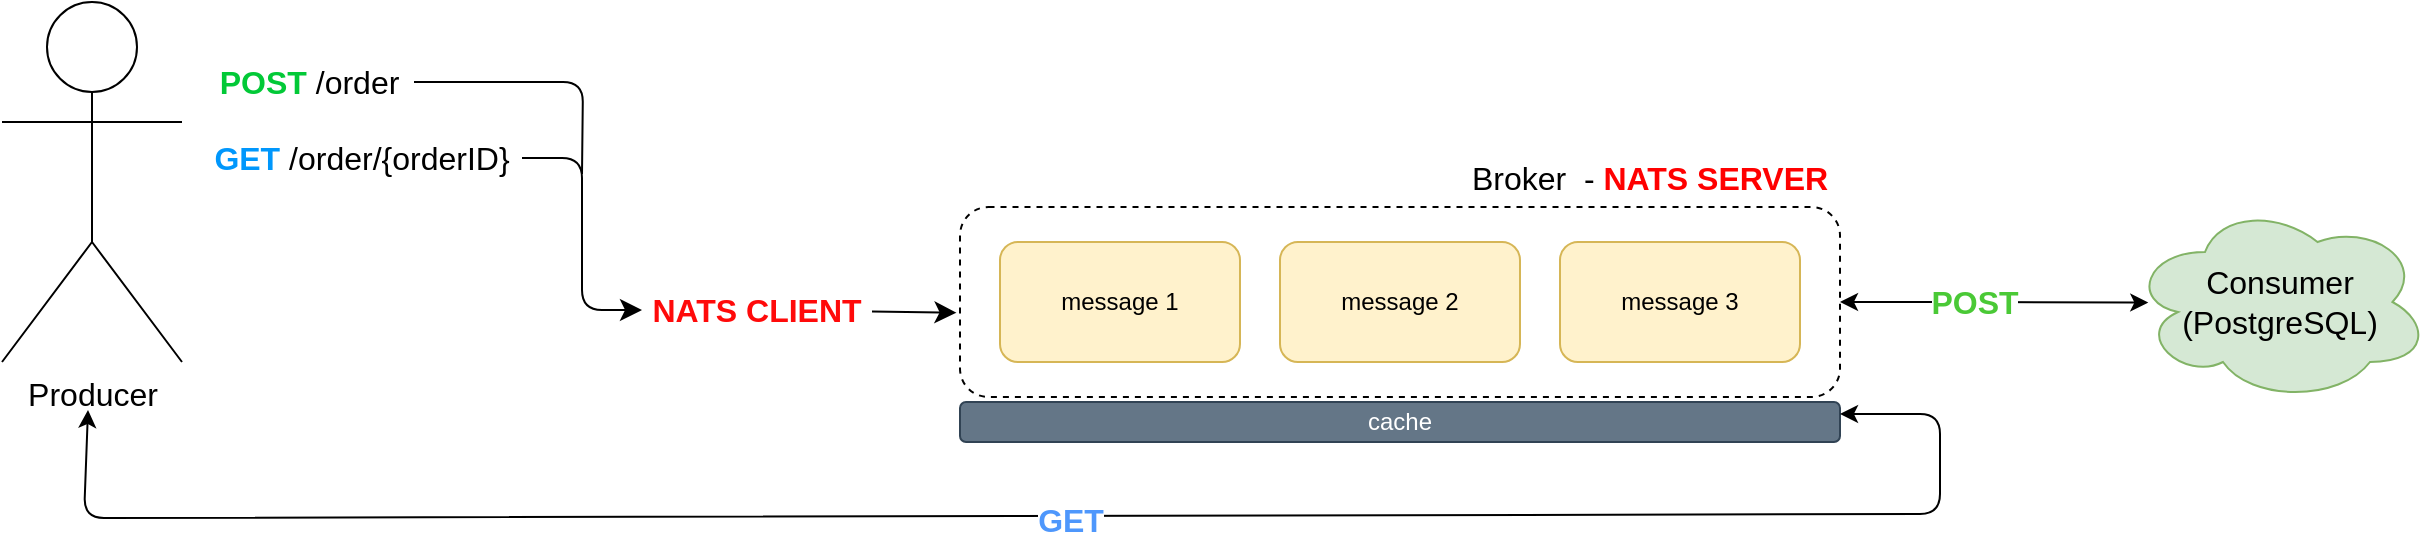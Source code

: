 <mxfile version="22.1.2" type="device">
  <diagram name="Page-1" id="lR3VcSXz05wh4oBxWrqb">
    <mxGraphModel dx="2520" dy="1003" grid="0" gridSize="10" guides="1" tooltips="1" connect="1" arrows="1" fold="1" page="1" pageScale="1" pageWidth="850" pageHeight="1100" background="none" math="0" shadow="0">
      <root>
        <mxCell id="0" />
        <mxCell id="1" parent="0" />
        <mxCell id="30_JAnsRdfu_A1RPhJfc-23" style="edgeStyle=orthogonalEdgeStyle;rounded=1;orthogonalLoop=1;jettySize=auto;html=1;exitX=1;exitY=0.5;exitDx=0;exitDy=0;entryX=0;entryY=0.5;entryDx=0;entryDy=0;fontSize=12;startSize=8;endSize=8;" parent="1" source="lC5XWeiumiPFc2zz-Pa6-8" target="30_JAnsRdfu_A1RPhJfc-3" edge="1">
          <mxGeometry relative="1" as="geometry" />
        </mxCell>
        <mxCell id="lC5XWeiumiPFc2zz-Pa6-8" value="&lt;font style=&quot;font-size: 16px;&quot;&gt;&lt;font color=&quot;#0097fc&quot; style=&quot;font-weight: bold; font-size: 16px;&quot;&gt;GET&lt;/font&gt;&lt;font style=&quot;font-weight: bold; font-size: 16px;&quot; color=&quot;#02c937&quot;&gt;&amp;nbsp;&lt;/font&gt;/order/{orderID}&lt;/font&gt;" style="text;html=1;strokeColor=none;fillColor=none;align=center;verticalAlign=middle;whiteSpace=wrap;rounded=0;" parent="1" vertex="1">
          <mxGeometry x="-519" y="133" width="160" height="30" as="geometry" />
        </mxCell>
        <mxCell id="lC5XWeiumiPFc2zz-Pa6-10" value="message 1" style="rounded=1;whiteSpace=wrap;html=1;fillColor=#fff2cc;strokeColor=#d6b656;" parent="1" vertex="1">
          <mxGeometry x="-120" y="190" width="120" height="60" as="geometry" />
        </mxCell>
        <mxCell id="lC5XWeiumiPFc2zz-Pa6-11" value="message 2" style="rounded=1;whiteSpace=wrap;html=1;fillColor=#fff2cc;strokeColor=#d6b656;" parent="1" vertex="1">
          <mxGeometry x="20" y="190" width="120" height="60" as="geometry" />
        </mxCell>
        <mxCell id="lC5XWeiumiPFc2zz-Pa6-12" value="message 3" style="rounded=1;whiteSpace=wrap;html=1;fillColor=#fff2cc;strokeColor=#d6b656;" parent="1" vertex="1">
          <mxGeometry x="160" y="190" width="120" height="60" as="geometry" />
        </mxCell>
        <mxCell id="lC5XWeiumiPFc2zz-Pa6-18" value="&lt;font style=&quot;font-size: 16px;&quot;&gt;Broker&amp;nbsp; - &lt;b&gt;&lt;font color=&quot;#ff0000&quot;&gt;NATS SERVER&lt;/font&gt;&lt;/b&gt;&lt;/font&gt;" style="text;strokeColor=none;fillColor=none;align=center;verticalAlign=middle;spacingLeft=4;spacingRight=4;overflow=hidden;points=[[0,0.5],[1,0.5]];portConstraint=eastwest;rotatable=0;whiteSpace=wrap;html=1;" parent="1" vertex="1">
          <mxGeometry x="110" y="142.5" width="190" height="30" as="geometry" />
        </mxCell>
        <mxCell id="lC5XWeiumiPFc2zz-Pa6-29" style="edgeStyle=orthogonalEdgeStyle;rounded=0;orthogonalLoop=1;jettySize=auto;html=1;jumpSize=4;startSize=6;startArrow=classic;startFill=1;entryX=0.061;entryY=0.503;entryDx=0;entryDy=0;entryPerimeter=0;" parent="1" source="lC5XWeiumiPFc2zz-Pa6-27" target="lC5XWeiumiPFc2zz-Pa6-28" edge="1">
          <mxGeometry relative="1" as="geometry" />
        </mxCell>
        <mxCell id="30_JAnsRdfu_A1RPhJfc-27" value="POST" style="edgeLabel;html=1;align=center;verticalAlign=middle;resizable=0;points=[];fontSize=16;fontStyle=1;fontColor=#4ac936;" parent="lC5XWeiumiPFc2zz-Pa6-29" vertex="1" connectable="0">
          <mxGeometry x="-0.279" y="-1" relative="1" as="geometry">
            <mxPoint x="11" y="-1" as="offset" />
          </mxGeometry>
        </mxCell>
        <mxCell id="lC5XWeiumiPFc2zz-Pa6-27" value="" style="rounded=1;whiteSpace=wrap;html=1;glass=0;fillColor=none;dashed=1;" parent="1" vertex="1">
          <mxGeometry x="-140" y="172.5" width="440" height="95" as="geometry" />
        </mxCell>
        <mxCell id="lC5XWeiumiPFc2zz-Pa6-28" value="&lt;font style=&quot;font-size: 16px;&quot;&gt;Consumer&lt;br&gt;(PostgreSQL)&lt;/font&gt;" style="ellipse;shape=cloud;whiteSpace=wrap;html=1;fillColor=#d5e8d4;strokeColor=#82b366;" parent="1" vertex="1">
          <mxGeometry x="445" y="170" width="150" height="100" as="geometry" />
        </mxCell>
        <mxCell id="lC5XWeiumiPFc2zz-Pa6-30" value="&lt;font style=&quot;font-size: 16px;&quot;&gt;Producer&lt;/font&gt;" style="shape=umlActor;verticalLabelPosition=bottom;verticalAlign=top;html=1;outlineConnect=0;" parent="1" vertex="1">
          <mxGeometry x="-619" y="70" width="90" height="180" as="geometry" />
        </mxCell>
        <mxCell id="lC5XWeiumiPFc2zz-Pa6-38" value="cache" style="rounded=1;whiteSpace=wrap;html=1;fillColor=#647687;fontColor=#ffffff;strokeColor=#314354;" parent="1" vertex="1">
          <mxGeometry x="-140" y="270" width="440" height="20" as="geometry" />
        </mxCell>
        <mxCell id="lC5XWeiumiPFc2zz-Pa6-39" value="" style="endArrow=classic;html=1;rounded=1;exitX=1;exitY=0.5;exitDx=0;exitDy=0;startArrow=classic;startFill=1;" parent="1" edge="1">
          <mxGeometry width="50" height="50" relative="1" as="geometry">
            <mxPoint x="300.0" y="276" as="sourcePoint" />
            <mxPoint x="-576" y="274" as="targetPoint" />
            <Array as="points">
              <mxPoint x="350" y="276" />
              <mxPoint x="350" y="326" />
              <mxPoint x="-578" y="328" />
            </Array>
          </mxGeometry>
        </mxCell>
        <mxCell id="30_JAnsRdfu_A1RPhJfc-29" value="GET" style="edgeLabel;html=1;align=center;verticalAlign=middle;resizable=0;points=[];fontSize=16;fontStyle=1;fontColor=#4e97fc;" parent="lC5XWeiumiPFc2zz-Pa6-39" vertex="1" connectable="0">
          <mxGeometry x="-0.01" y="2" relative="1" as="geometry">
            <mxPoint as="offset" />
          </mxGeometry>
        </mxCell>
        <mxCell id="30_JAnsRdfu_A1RPhJfc-3" value="&lt;span style=&quot;font-size: 16px;&quot;&gt;&lt;b style=&quot;&quot;&gt;&lt;font color=&quot;#ff0a0a&quot;&gt;NATS CLIENT&lt;/font&gt;&lt;/b&gt;&lt;/span&gt;" style="text;html=1;strokeColor=none;fillColor=none;align=center;verticalAlign=middle;whiteSpace=wrap;rounded=0;" parent="1" vertex="1">
          <mxGeometry x="-299" y="209" width="115" height="30" as="geometry" />
        </mxCell>
        <mxCell id="30_JAnsRdfu_A1RPhJfc-16" value="&lt;font style=&quot;font-size: 16px;&quot;&gt;&lt;font style=&quot;font-weight: bold; font-size: 16px;&quot; color=&quot;#02c937&quot;&gt;POST&amp;nbsp;&lt;/font&gt;/order&amp;nbsp;&lt;/font&gt;" style="text;html=1;strokeColor=none;fillColor=none;align=center;verticalAlign=middle;whiteSpace=wrap;rounded=0;" parent="1" vertex="1">
          <mxGeometry x="-513" y="95" width="100" height="30" as="geometry" />
        </mxCell>
        <mxCell id="30_JAnsRdfu_A1RPhJfc-18" style="edgeStyle=none;curved=1;rounded=0;orthogonalLoop=1;jettySize=auto;html=1;entryX=-0.004;entryY=0.556;entryDx=0;entryDy=0;entryPerimeter=0;fontSize=12;startSize=8;endSize=8;" parent="1" source="30_JAnsRdfu_A1RPhJfc-3" target="lC5XWeiumiPFc2zz-Pa6-27" edge="1">
          <mxGeometry relative="1" as="geometry" />
        </mxCell>
        <mxCell id="30_JAnsRdfu_A1RPhJfc-26" value="" style="endArrow=none;html=1;rounded=1;fontSize=12;startSize=8;endSize=8;exitX=1;exitY=0.5;exitDx=0;exitDy=0;edgeStyle=orthogonalEdgeStyle;endFill=0;" parent="1" source="30_JAnsRdfu_A1RPhJfc-16" edge="1">
          <mxGeometry width="50" height="50" relative="1" as="geometry">
            <mxPoint x="-390" y="230" as="sourcePoint" />
            <mxPoint x="-329" y="156" as="targetPoint" />
          </mxGeometry>
        </mxCell>
      </root>
    </mxGraphModel>
  </diagram>
</mxfile>
